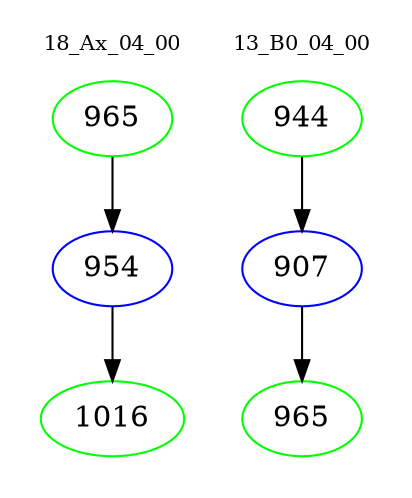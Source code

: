 digraph{
subgraph cluster_0 {
color = white
label = "18_Ax_04_00";
fontsize=10;
T0_965 [label="965", color="green"]
T0_965 -> T0_954 [color="black"]
T0_954 [label="954", color="blue"]
T0_954 -> T0_1016 [color="black"]
T0_1016 [label="1016", color="green"]
}
subgraph cluster_1 {
color = white
label = "13_B0_04_00";
fontsize=10;
T1_944 [label="944", color="green"]
T1_944 -> T1_907 [color="black"]
T1_907 [label="907", color="blue"]
T1_907 -> T1_965 [color="black"]
T1_965 [label="965", color="green"]
}
}
